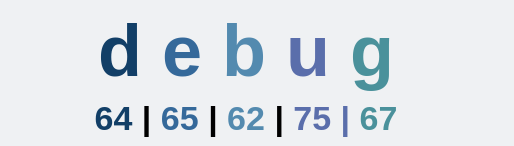 <mxfile version="17.4.5" type="github"><diagram id="jk84KoCiqGRbvonOO5nR" name="Page-1"><mxGraphModel dx="398" dy="562" grid="0" gridSize="10" guides="1" tooltips="1" connect="1" arrows="1" fold="1" page="1" pageScale="1" pageWidth="300" pageHeight="100" background="#EFF1F3" math="0" shadow="0"><root><mxCell id="0"/><mxCell id="1" parent="0"/><mxCell id="XSbDL2rr6Gyu1OlXZJMn-2" value="&lt;font style=&quot;font-size: 36px&quot;&gt;&lt;b&gt;&lt;font color=&quot;#123f67&quot;&gt;d&lt;/font&gt;&lt;font color=&quot;#4a919b&quot;&gt;&amp;nbsp;&lt;/font&gt;&lt;font color=&quot;#35699a&quot;&gt;e&lt;/font&gt;&lt;font color=&quot;#4a919b&quot;&gt; &lt;/font&gt;&lt;font color=&quot;#538aaf&quot;&gt;b&lt;/font&gt;&lt;font color=&quot;#c89932&quot;&gt;&amp;nbsp;&lt;/font&gt;&lt;font color=&quot;#5a6eab&quot;&gt;u &lt;/font&gt;&lt;font color=&quot;#4a919b&quot;&gt;g&lt;/font&gt;&lt;font color=&quot;#5a6eab&quot;&gt;&amp;nbsp;&lt;/font&gt;&lt;/b&gt;&lt;/font&gt;" style="text;html=1;strokeColor=none;fillColor=none;align=center;verticalAlign=middle;whiteSpace=wrap;rounded=0;" parent="1" vertex="1"><mxGeometry x="22" y="14" width="256" height="50" as="geometry"/></mxCell><mxCell id="XSbDL2rr6Gyu1OlXZJMn-3" value="&lt;font style=&quot;background-color: rgb(239 , 241 , 243) ; font-size: 17px&quot;&gt;&lt;font style=&quot;font-size: 17px&quot; color=&quot;#123f67&quot;&gt;64&lt;/font&gt;&lt;font style=&quot;font-size: 17px&quot;&gt;&amp;nbsp;|&amp;nbsp;&lt;/font&gt;&lt;font style=&quot;font-size: 17px&quot; color=&quot;#35699a&quot;&gt;65&lt;/font&gt;&lt;font color=&quot;#c89932&quot; style=&quot;font-size: 17px&quot;&gt;&amp;nbsp;&lt;/font&gt;&lt;font style=&quot;font-size: 17px&quot;&gt;|&amp;nbsp;&lt;/font&gt;&lt;font style=&quot;font-size: 17px&quot; color=&quot;#538aaf&quot;&gt;62&lt;/font&gt;&lt;font style=&quot;font-size: 17px&quot;&gt;&amp;nbsp;|&lt;/font&gt;&lt;span style=&quot;color: rgb(90 , 110 , 171)&quot;&gt;&amp;nbsp;75 | &lt;/span&gt;&lt;font color=&quot;#4a919b&quot;&gt;67&lt;/font&gt;&lt;/font&gt;" style="text;html=1;strokeColor=none;fillColor=none;align=center;verticalAlign=middle;whiteSpace=wrap;rounded=0;fontStyle=1" parent="1" vertex="1"><mxGeometry x="27" y="62" width="236" height="24" as="geometry"/></mxCell></root></mxGraphModel></diagram></mxfile>